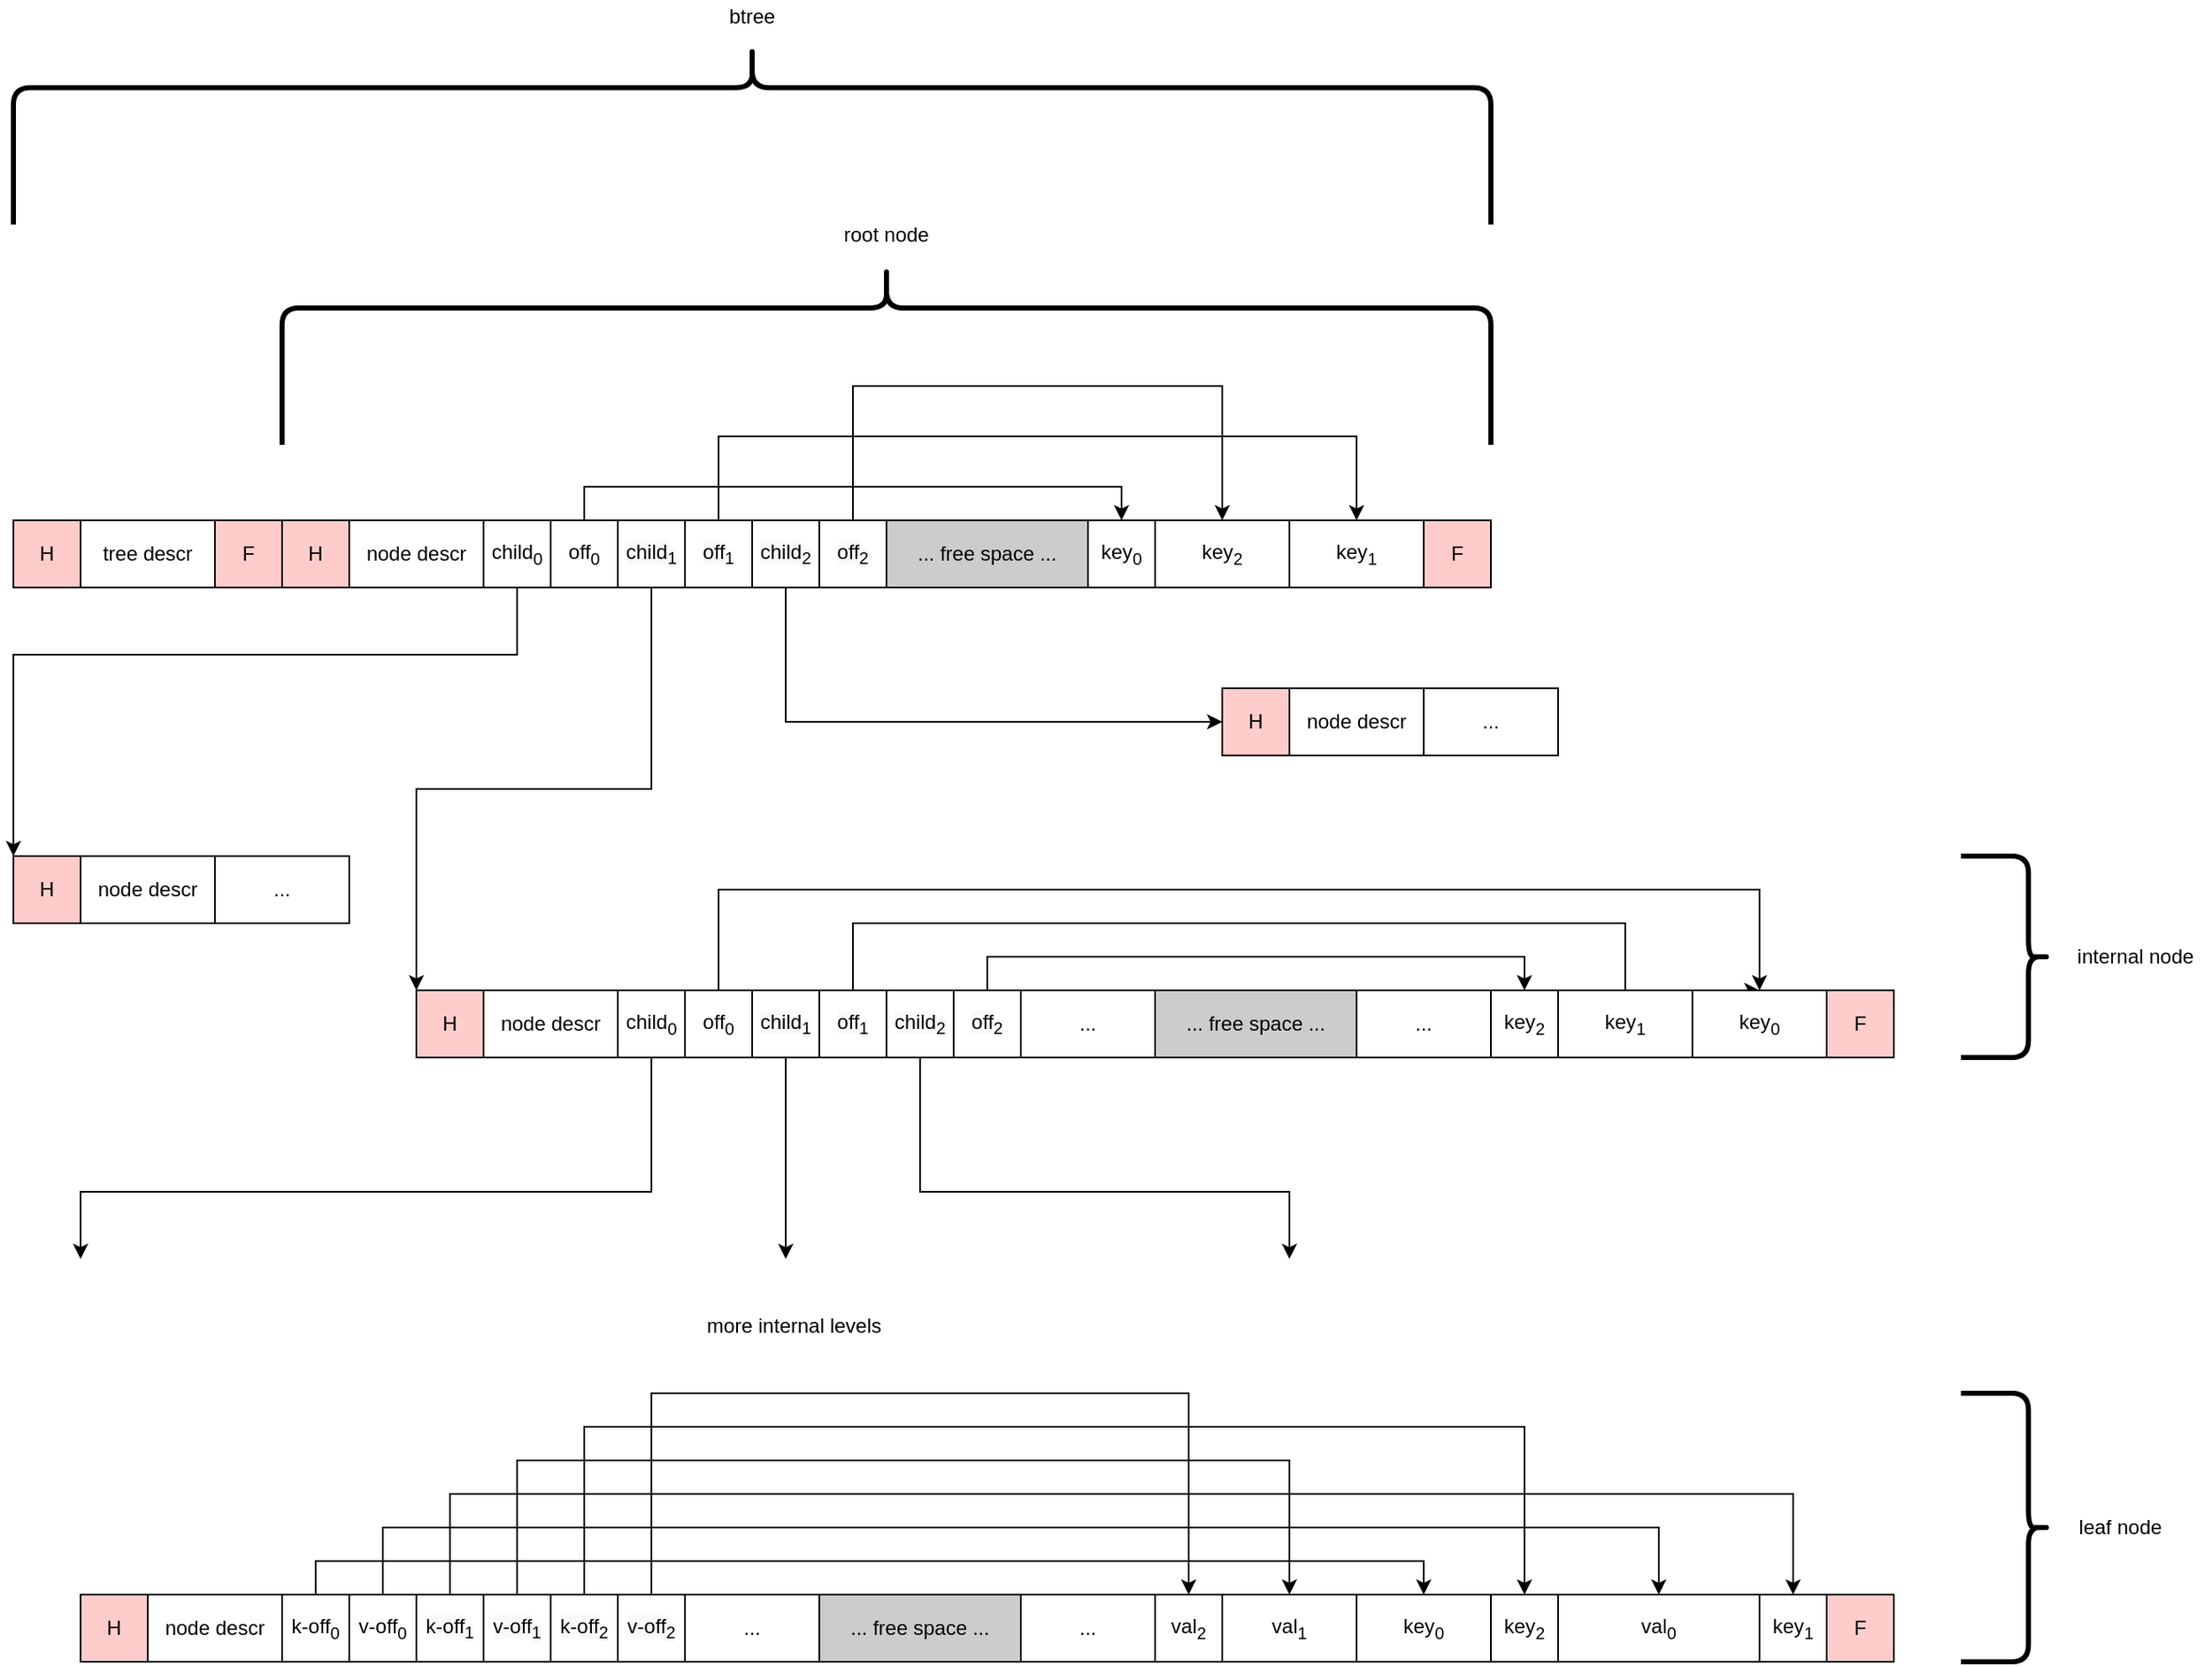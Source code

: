 <mxfile version="14.1.8" type="device"><diagram id="Eska-eWUNsjIBZqPnaRJ" name="Page-1"><mxGraphModel dx="1680" dy="2172" grid="1" gridSize="10" guides="1" tooltips="1" connect="1" arrows="1" fold="1" page="1" pageScale="1" pageWidth="827" pageHeight="1169" math="0" shadow="0"><root><mxCell id="0"/><mxCell id="1" parent="0"/><mxCell id="yvsm3m75LGAFjtYqdBlD-1" value="H" style="rounded=0;whiteSpace=wrap;html=1;fillColor=#FFCCCC;" vertex="1" parent="1"><mxGeometry x="40" y="80" width="40" height="40" as="geometry"/></mxCell><mxCell id="yvsm3m75LGAFjtYqdBlD-3" value="tree descr" style="rounded=0;whiteSpace=wrap;html=1;fillColor=#FFFFFF;" vertex="1" parent="1"><mxGeometry x="80" y="80" width="80" height="40" as="geometry"/></mxCell><mxCell id="yvsm3m75LGAFjtYqdBlD-4" value="F" style="rounded=0;whiteSpace=wrap;html=1;fillColor=#FFCCCC;" vertex="1" parent="1"><mxGeometry x="160" y="80" width="40" height="40" as="geometry"/></mxCell><mxCell id="yvsm3m75LGAFjtYqdBlD-13" value="H" style="rounded=0;whiteSpace=wrap;html=1;fillColor=#FFCCCC;" vertex="1" parent="1"><mxGeometry x="200" y="80" width="40" height="40" as="geometry"/></mxCell><mxCell id="yvsm3m75LGAFjtYqdBlD-14" value="node descr" style="rounded=0;whiteSpace=wrap;html=1;fillColor=#FFFFFF;" vertex="1" parent="1"><mxGeometry x="240" y="80" width="80" height="40" as="geometry"/></mxCell><mxCell id="yvsm3m75LGAFjtYqdBlD-32" style="edgeStyle=orthogonalEdgeStyle;rounded=0;orthogonalLoop=1;jettySize=auto;html=1;exitX=0.5;exitY=1;exitDx=0;exitDy=0;" edge="1" parent="1" source="yvsm3m75LGAFjtYqdBlD-15"><mxGeometry relative="1" as="geometry"><mxPoint x="40" y="280" as="targetPoint"/><Array as="points"><mxPoint x="340" y="160"/></Array></mxGeometry></mxCell><mxCell id="yvsm3m75LGAFjtYqdBlD-15" value="child&lt;sub&gt;0&lt;/sub&gt;" style="rounded=0;whiteSpace=wrap;html=1;fillColor=#FFFFFF;" vertex="1" parent="1"><mxGeometry x="320" y="80" width="40" height="40" as="geometry"/></mxCell><mxCell id="yvsm3m75LGAFjtYqdBlD-24" style="edgeStyle=orthogonalEdgeStyle;rounded=0;orthogonalLoop=1;jettySize=auto;html=1;exitX=0.5;exitY=0;exitDx=0;exitDy=0;entryX=0.5;entryY=0;entryDx=0;entryDy=0;" edge="1" parent="1" source="yvsm3m75LGAFjtYqdBlD-16" target="yvsm3m75LGAFjtYqdBlD-22"><mxGeometry relative="1" as="geometry"><Array as="points"><mxPoint x="380" y="60"/><mxPoint x="700" y="60"/></Array></mxGeometry></mxCell><mxCell id="yvsm3m75LGAFjtYqdBlD-16" value="off&lt;sub&gt;0&lt;/sub&gt;" style="rounded=0;whiteSpace=wrap;html=1;fillColor=#FFFFFF;" vertex="1" parent="1"><mxGeometry x="360" y="80" width="40" height="40" as="geometry"/></mxCell><mxCell id="yvsm3m75LGAFjtYqdBlD-31" style="edgeStyle=orthogonalEdgeStyle;rounded=0;orthogonalLoop=1;jettySize=auto;html=1;exitX=0.5;exitY=1;exitDx=0;exitDy=0;entryX=0;entryY=0;entryDx=0;entryDy=0;" edge="1" parent="1" source="yvsm3m75LGAFjtYqdBlD-17" target="yvsm3m75LGAFjtYqdBlD-29"><mxGeometry relative="1" as="geometry"/></mxCell><mxCell id="yvsm3m75LGAFjtYqdBlD-17" value="&lt;span style=&quot;color: rgb(0 , 0 , 0) ; font-family: &amp;#34;helvetica&amp;#34; ; font-size: 12px ; font-style: normal ; font-weight: 400 ; letter-spacing: normal ; text-align: center ; text-indent: 0px ; text-transform: none ; word-spacing: 0px ; background-color: rgb(248 , 249 , 250) ; display: inline ; float: none&quot;&gt;child&lt;/span&gt;&lt;sub style=&quot;color: rgb(0 , 0 , 0) ; font-family: &amp;#34;helvetica&amp;#34; ; font-style: normal ; font-weight: 400 ; letter-spacing: normal ; text-align: center ; text-indent: 0px ; text-transform: none ; word-spacing: 0px ; background-color: rgb(248 , 249 , 250)&quot;&gt;1&lt;/sub&gt;" style="rounded=0;whiteSpace=wrap;html=1;fillColor=#FFFFFF;" vertex="1" parent="1"><mxGeometry x="400" y="80" width="40" height="40" as="geometry"/></mxCell><mxCell id="yvsm3m75LGAFjtYqdBlD-25" style="edgeStyle=orthogonalEdgeStyle;rounded=0;orthogonalLoop=1;jettySize=auto;html=1;exitX=0.5;exitY=0;exitDx=0;exitDy=0;entryX=0.5;entryY=0;entryDx=0;entryDy=0;" edge="1" parent="1" source="yvsm3m75LGAFjtYqdBlD-18" target="yvsm3m75LGAFjtYqdBlD-26"><mxGeometry relative="1" as="geometry"><Array as="points"><mxPoint x="460" y="30"/><mxPoint x="840" y="30"/></Array></mxGeometry></mxCell><mxCell id="yvsm3m75LGAFjtYqdBlD-18" value="&lt;span style=&quot;color: rgb(0 , 0 , 0) ; font-family: &amp;#34;helvetica&amp;#34; ; font-size: 12px ; font-style: normal ; font-weight: 400 ; letter-spacing: normal ; text-align: center ; text-indent: 0px ; text-transform: none ; word-spacing: 0px ; background-color: rgb(248 , 249 , 250) ; display: inline ; float: none&quot;&gt;off&lt;/span&gt;&lt;sub style=&quot;color: rgb(0 , 0 , 0) ; font-family: &amp;#34;helvetica&amp;#34; ; font-style: normal ; font-weight: 400 ; letter-spacing: normal ; text-align: center ; text-indent: 0px ; text-transform: none ; word-spacing: 0px ; background-color: rgb(248 , 249 , 250)&quot;&gt;1&lt;/sub&gt;" style="rounded=0;whiteSpace=wrap;html=1;fillColor=#FFFFFF;" vertex="1" parent="1"><mxGeometry x="440" y="80" width="40" height="40" as="geometry"/></mxCell><mxCell id="yvsm3m75LGAFjtYqdBlD-33" style="edgeStyle=orthogonalEdgeStyle;rounded=0;orthogonalLoop=1;jettySize=auto;html=1;exitX=0.5;exitY=1;exitDx=0;exitDy=0;entryX=0;entryY=0.5;entryDx=0;entryDy=0;" edge="1" parent="1" source="yvsm3m75LGAFjtYqdBlD-19" target="yvsm3m75LGAFjtYqdBlD-34"><mxGeometry relative="1" as="geometry"><mxPoint x="880" y="200" as="targetPoint"/><Array as="points"><mxPoint x="500" y="200"/></Array></mxGeometry></mxCell><mxCell id="yvsm3m75LGAFjtYqdBlD-19" value="&lt;span style=&quot;color: rgb(0 , 0 , 0) ; font-family: &amp;#34;helvetica&amp;#34; ; font-size: 12px ; font-style: normal ; font-weight: 400 ; letter-spacing: normal ; text-align: center ; text-indent: 0px ; text-transform: none ; word-spacing: 0px ; background-color: rgb(248 , 249 , 250) ; display: inline ; float: none&quot;&gt;child&lt;/span&gt;&lt;sub style=&quot;color: rgb(0 , 0 , 0) ; font-family: &amp;#34;helvetica&amp;#34; ; font-style: normal ; font-weight: 400 ; letter-spacing: normal ; text-align: center ; text-indent: 0px ; text-transform: none ; word-spacing: 0px ; background-color: rgb(248 , 249 , 250)&quot;&gt;2&lt;/sub&gt;" style="rounded=0;whiteSpace=wrap;html=1;fillColor=#FFFFFF;" vertex="1" parent="1"><mxGeometry x="480" y="80" width="40" height="40" as="geometry"/></mxCell><mxCell id="yvsm3m75LGAFjtYqdBlD-27" style="edgeStyle=orthogonalEdgeStyle;rounded=0;orthogonalLoop=1;jettySize=auto;html=1;exitX=0.5;exitY=0;exitDx=0;exitDy=0;entryX=0.5;entryY=0;entryDx=0;entryDy=0;" edge="1" parent="1" source="yvsm3m75LGAFjtYqdBlD-20" target="yvsm3m75LGAFjtYqdBlD-23"><mxGeometry relative="1" as="geometry"><Array as="points"><mxPoint x="540"/><mxPoint x="760"/></Array></mxGeometry></mxCell><mxCell id="yvsm3m75LGAFjtYqdBlD-20" value="&lt;span style=&quot;color: rgb(0 , 0 , 0) ; font-family: &amp;#34;helvetica&amp;#34; ; font-size: 12px ; font-style: normal ; font-weight: 400 ; letter-spacing: normal ; text-align: center ; text-indent: 0px ; text-transform: none ; word-spacing: 0px ; background-color: rgb(248 , 249 , 250) ; display: inline ; float: none&quot;&gt;off&lt;/span&gt;&lt;sub style=&quot;color: rgb(0 , 0 , 0) ; font-family: &amp;#34;helvetica&amp;#34; ; font-style: normal ; font-weight: 400 ; letter-spacing: normal ; text-align: center ; text-indent: 0px ; text-transform: none ; word-spacing: 0px ; background-color: rgb(248 , 249 , 250)&quot;&gt;2&lt;/sub&gt;" style="rounded=0;whiteSpace=wrap;html=1;fillColor=#FFFFFF;" vertex="1" parent="1"><mxGeometry x="520" y="80" width="40" height="40" as="geometry"/></mxCell><mxCell id="yvsm3m75LGAFjtYqdBlD-21" value="... free space ..." style="rounded=0;whiteSpace=wrap;html=1;fillColor=#CCCCCC;" vertex="1" parent="1"><mxGeometry x="560" y="80" width="120" height="40" as="geometry"/></mxCell><mxCell id="yvsm3m75LGAFjtYqdBlD-22" value="key&lt;sub&gt;0&lt;/sub&gt;" style="rounded=0;whiteSpace=wrap;html=1;fillColor=#FFFFFF;" vertex="1" parent="1"><mxGeometry x="680" y="80" width="40" height="40" as="geometry"/></mxCell><mxCell id="yvsm3m75LGAFjtYqdBlD-23" value="key&lt;sub&gt;2&lt;/sub&gt;" style="rounded=0;whiteSpace=wrap;html=1;fillColor=#FFFFFF;" vertex="1" parent="1"><mxGeometry x="720" y="80" width="80" height="40" as="geometry"/></mxCell><mxCell id="yvsm3m75LGAFjtYqdBlD-26" value="key&lt;sub&gt;1&lt;/sub&gt;" style="rounded=0;whiteSpace=wrap;html=1;fillColor=#FFFFFF;" vertex="1" parent="1"><mxGeometry x="800" y="80" width="80" height="40" as="geometry"/></mxCell><mxCell id="yvsm3m75LGAFjtYqdBlD-28" value="F" style="rounded=0;whiteSpace=wrap;html=1;fillColor=#FFCCCC;" vertex="1" parent="1"><mxGeometry x="880" y="80" width="40" height="40" as="geometry"/></mxCell><mxCell id="yvsm3m75LGAFjtYqdBlD-29" value="H" style="rounded=0;whiteSpace=wrap;html=1;fillColor=#FFCCCC;" vertex="1" parent="1"><mxGeometry x="280" y="360" width="40" height="40" as="geometry"/></mxCell><mxCell id="yvsm3m75LGAFjtYqdBlD-30" value="node descr" style="rounded=0;whiteSpace=wrap;html=1;fillColor=#FFFFFF;" vertex="1" parent="1"><mxGeometry x="320" y="360" width="80" height="40" as="geometry"/></mxCell><mxCell id="yvsm3m75LGAFjtYqdBlD-34" value="H" style="rounded=0;whiteSpace=wrap;html=1;fillColor=#FFCCCC;" vertex="1" parent="1"><mxGeometry x="760" y="180" width="40" height="40" as="geometry"/></mxCell><mxCell id="yvsm3m75LGAFjtYqdBlD-35" value="node descr" style="rounded=0;whiteSpace=wrap;html=1;fillColor=#FFFFFF;" vertex="1" parent="1"><mxGeometry x="800" y="180" width="80" height="40" as="geometry"/></mxCell><mxCell id="yvsm3m75LGAFjtYqdBlD-36" value="..." style="rounded=0;whiteSpace=wrap;html=1;fillColor=#FFFFFF;" vertex="1" parent="1"><mxGeometry x="880" y="180" width="80" height="40" as="geometry"/></mxCell><mxCell id="yvsm3m75LGAFjtYqdBlD-37" value="H" style="rounded=0;whiteSpace=wrap;html=1;fillColor=#FFCCCC;" vertex="1" parent="1"><mxGeometry x="40" y="280" width="40" height="40" as="geometry"/></mxCell><mxCell id="yvsm3m75LGAFjtYqdBlD-38" value="node descr" style="rounded=0;whiteSpace=wrap;html=1;fillColor=#FFFFFF;" vertex="1" parent="1"><mxGeometry x="80" y="280" width="80" height="40" as="geometry"/></mxCell><mxCell id="yvsm3m75LGAFjtYqdBlD-39" value="..." style="rounded=0;whiteSpace=wrap;html=1;fillColor=#FFFFFF;" vertex="1" parent="1"><mxGeometry x="160" y="280" width="80" height="40" as="geometry"/></mxCell><mxCell id="yvsm3m75LGAFjtYqdBlD-40" value="child&lt;sub&gt;0&lt;/sub&gt;" style="rounded=0;whiteSpace=wrap;html=1;fillColor=#FFFFFF;" vertex="1" parent="1"><mxGeometry x="400" y="360" width="40" height="40" as="geometry"/></mxCell><mxCell id="yvsm3m75LGAFjtYqdBlD-41" style="edgeStyle=orthogonalEdgeStyle;rounded=0;orthogonalLoop=1;jettySize=auto;html=1;exitX=0.5;exitY=0;exitDx=0;exitDy=0;entryX=0.5;entryY=0;entryDx=0;entryDy=0;" edge="1" parent="1" source="yvsm3m75LGAFjtYqdBlD-42" target="yvsm3m75LGAFjtYqdBlD-52"><mxGeometry relative="1" as="geometry"><Array as="points"><mxPoint x="460" y="300"/><mxPoint x="1080" y="300"/></Array></mxGeometry></mxCell><mxCell id="yvsm3m75LGAFjtYqdBlD-42" value="off&lt;sub&gt;0&lt;/sub&gt;" style="rounded=0;whiteSpace=wrap;html=1;fillColor=#FFFFFF;" vertex="1" parent="1"><mxGeometry x="440" y="360" width="40" height="40" as="geometry"/></mxCell><mxCell id="yvsm3m75LGAFjtYqdBlD-43" value="&lt;span style=&quot;color: rgb(0 , 0 , 0) ; font-family: &amp;#34;helvetica&amp;#34; ; font-size: 12px ; font-style: normal ; font-weight: 400 ; letter-spacing: normal ; text-align: center ; text-indent: 0px ; text-transform: none ; word-spacing: 0px ; background-color: rgb(248 , 249 , 250) ; display: inline ; float: none&quot;&gt;child&lt;/span&gt;&lt;sub style=&quot;color: rgb(0 , 0 , 0) ; font-family: &amp;#34;helvetica&amp;#34; ; font-style: normal ; font-weight: 400 ; letter-spacing: normal ; text-align: center ; text-indent: 0px ; text-transform: none ; word-spacing: 0px ; background-color: rgb(248 , 249 , 250)&quot;&gt;1&lt;/sub&gt;" style="rounded=0;whiteSpace=wrap;html=1;fillColor=#FFFFFF;" vertex="1" parent="1"><mxGeometry x="480" y="360" width="40" height="40" as="geometry"/></mxCell><mxCell id="yvsm3m75LGAFjtYqdBlD-44" style="edgeStyle=orthogonalEdgeStyle;rounded=0;orthogonalLoop=1;jettySize=auto;html=1;exitX=0.5;exitY=0;exitDx=0;exitDy=0;entryX=0.5;entryY=0;entryDx=0;entryDy=0;" edge="1" parent="1" source="yvsm3m75LGAFjtYqdBlD-45" target="yvsm3m75LGAFjtYqdBlD-52"><mxGeometry relative="1" as="geometry"><Array as="points"><mxPoint x="540" y="320"/><mxPoint x="1000" y="320"/><mxPoint x="1000" y="360"/></Array></mxGeometry></mxCell><mxCell id="yvsm3m75LGAFjtYqdBlD-45" value="&lt;span style=&quot;color: rgb(0 , 0 , 0) ; font-family: &amp;#34;helvetica&amp;#34; ; font-size: 12px ; font-style: normal ; font-weight: 400 ; letter-spacing: normal ; text-align: center ; text-indent: 0px ; text-transform: none ; word-spacing: 0px ; background-color: rgb(248 , 249 , 250) ; display: inline ; float: none&quot;&gt;off&lt;/span&gt;&lt;sub style=&quot;color: rgb(0 , 0 , 0) ; font-family: &amp;#34;helvetica&amp;#34; ; font-style: normal ; font-weight: 400 ; letter-spacing: normal ; text-align: center ; text-indent: 0px ; text-transform: none ; word-spacing: 0px ; background-color: rgb(248 , 249 , 250)&quot;&gt;1&lt;/sub&gt;" style="rounded=0;whiteSpace=wrap;html=1;fillColor=#FFFFFF;" vertex="1" parent="1"><mxGeometry x="520" y="360" width="40" height="40" as="geometry"/></mxCell><mxCell id="yvsm3m75LGAFjtYqdBlD-46" value="&lt;span style=&quot;color: rgb(0 , 0 , 0) ; font-family: &amp;#34;helvetica&amp;#34; ; font-size: 12px ; font-style: normal ; font-weight: 400 ; letter-spacing: normal ; text-align: center ; text-indent: 0px ; text-transform: none ; word-spacing: 0px ; background-color: rgb(248 , 249 , 250) ; display: inline ; float: none&quot;&gt;child&lt;/span&gt;&lt;sub style=&quot;color: rgb(0 , 0 , 0) ; font-family: &amp;#34;helvetica&amp;#34; ; font-style: normal ; font-weight: 400 ; letter-spacing: normal ; text-align: center ; text-indent: 0px ; text-transform: none ; word-spacing: 0px ; background-color: rgb(248 , 249 , 250)&quot;&gt;2&lt;/sub&gt;" style="rounded=0;whiteSpace=wrap;html=1;fillColor=#FFFFFF;" vertex="1" parent="1"><mxGeometry x="560" y="360" width="40" height="40" as="geometry"/></mxCell><mxCell id="yvsm3m75LGAFjtYqdBlD-47" style="edgeStyle=orthogonalEdgeStyle;rounded=0;orthogonalLoop=1;jettySize=auto;html=1;exitX=0.5;exitY=0;exitDx=0;exitDy=0;entryX=0.5;entryY=0;entryDx=0;entryDy=0;" edge="1" parent="1" source="yvsm3m75LGAFjtYqdBlD-48" target="yvsm3m75LGAFjtYqdBlD-50"><mxGeometry relative="1" as="geometry"><Array as="points"><mxPoint x="620" y="340"/><mxPoint x="940" y="340"/></Array></mxGeometry></mxCell><mxCell id="yvsm3m75LGAFjtYqdBlD-48" value="&lt;span style=&quot;color: rgb(0 , 0 , 0) ; font-family: &amp;#34;helvetica&amp;#34; ; font-size: 12px ; font-style: normal ; font-weight: 400 ; letter-spacing: normal ; text-align: center ; text-indent: 0px ; text-transform: none ; word-spacing: 0px ; background-color: rgb(248 , 249 , 250) ; display: inline ; float: none&quot;&gt;off&lt;/span&gt;&lt;sub style=&quot;color: rgb(0 , 0 , 0) ; font-family: &amp;#34;helvetica&amp;#34; ; font-style: normal ; font-weight: 400 ; letter-spacing: normal ; text-align: center ; text-indent: 0px ; text-transform: none ; word-spacing: 0px ; background-color: rgb(248 , 249 , 250)&quot;&gt;2&lt;/sub&gt;" style="rounded=0;whiteSpace=wrap;html=1;fillColor=#FFFFFF;" vertex="1" parent="1"><mxGeometry x="600" y="360" width="40" height="40" as="geometry"/></mxCell><mxCell id="yvsm3m75LGAFjtYqdBlD-49" value="... free space ..." style="rounded=0;whiteSpace=wrap;html=1;fillColor=#CCCCCC;" vertex="1" parent="1"><mxGeometry x="720" y="360" width="120" height="40" as="geometry"/></mxCell><mxCell id="yvsm3m75LGAFjtYqdBlD-50" value="key&lt;sub&gt;2&lt;/sub&gt;" style="rounded=0;whiteSpace=wrap;html=1;fillColor=#FFFFFF;" vertex="1" parent="1"><mxGeometry x="920" y="360" width="40" height="40" as="geometry"/></mxCell><mxCell id="yvsm3m75LGAFjtYqdBlD-51" value="key&lt;sub&gt;1&lt;/sub&gt;" style="rounded=0;whiteSpace=wrap;html=1;fillColor=#FFFFFF;" vertex="1" parent="1"><mxGeometry x="960" y="360" width="80" height="40" as="geometry"/></mxCell><mxCell id="yvsm3m75LGAFjtYqdBlD-52" value="key&lt;sub&gt;0&lt;/sub&gt;" style="rounded=0;whiteSpace=wrap;html=1;fillColor=#FFFFFF;" vertex="1" parent="1"><mxGeometry x="1040" y="360" width="80" height="40" as="geometry"/></mxCell><mxCell id="yvsm3m75LGAFjtYqdBlD-53" value="F" style="rounded=0;whiteSpace=wrap;html=1;fillColor=#FFCCCC;" vertex="1" parent="1"><mxGeometry x="1120" y="360" width="40" height="40" as="geometry"/></mxCell><mxCell id="yvsm3m75LGAFjtYqdBlD-54" value="..." style="rounded=0;whiteSpace=wrap;html=1;fillColor=#FFFFFF;" vertex="1" parent="1"><mxGeometry x="640" y="360" width="80" height="40" as="geometry"/></mxCell><mxCell id="yvsm3m75LGAFjtYqdBlD-55" value="..." style="rounded=0;whiteSpace=wrap;html=1;fillColor=#FFFFFF;" vertex="1" parent="1"><mxGeometry x="840" y="360" width="80" height="40" as="geometry"/></mxCell><mxCell id="yvsm3m75LGAFjtYqdBlD-56" value="" style="shape=curlyBracket;whiteSpace=wrap;html=1;rounded=1;fillColor=#CCCCCC;rotation=90;size=0.242;strokeWidth=3;" vertex="1" parent="1"><mxGeometry x="506.25" y="-378.75" width="107.5" height="720" as="geometry"/></mxCell><mxCell id="yvsm3m75LGAFjtYqdBlD-57" value="root node" style="text;html=1;strokeColor=none;fillColor=none;align=center;verticalAlign=middle;whiteSpace=wrap;rounded=0;" vertex="1" parent="1"><mxGeometry x="530" y="-100" width="60" height="20" as="geometry"/></mxCell><mxCell id="yvsm3m75LGAFjtYqdBlD-58" value="" style="shape=curlyBracket;whiteSpace=wrap;html=1;rounded=1;fillColor=#CCCCCC;rotation=90;size=0.242;strokeWidth=3;" vertex="1" parent="1"><mxGeometry x="426.25" y="-590" width="107.5" height="880" as="geometry"/></mxCell><mxCell id="yvsm3m75LGAFjtYqdBlD-59" value="btree" style="text;html=1;strokeColor=none;fillColor=none;align=center;verticalAlign=middle;whiteSpace=wrap;rounded=0;" vertex="1" parent="1"><mxGeometry x="450" y="-230" width="60" height="20" as="geometry"/></mxCell><mxCell id="yvsm3m75LGAFjtYqdBlD-60" value="" style="shape=curlyBracket;whiteSpace=wrap;html=1;rounded=1;fillColor=#CCCCCC;rotation=-180;size=0.242;strokeWidth=3;" vertex="1" parent="1"><mxGeometry x="1200" y="280" width="53" height="120" as="geometry"/></mxCell><mxCell id="yvsm3m75LGAFjtYqdBlD-61" value="internal node" style="text;html=1;strokeColor=none;fillColor=none;align=center;verticalAlign=middle;whiteSpace=wrap;rounded=0;" vertex="1" parent="1"><mxGeometry x="1258.5" y="330" width="90" height="20" as="geometry"/></mxCell><mxCell id="yvsm3m75LGAFjtYqdBlD-62" style="edgeStyle=orthogonalEdgeStyle;rounded=0;orthogonalLoop=1;jettySize=auto;html=1;exitX=0.5;exitY=1;exitDx=0;exitDy=0;" edge="1" parent="1" source="yvsm3m75LGAFjtYqdBlD-40"><mxGeometry relative="1" as="geometry"><mxPoint x="410" y="440" as="sourcePoint"/><mxPoint x="80" y="520" as="targetPoint"/><Array as="points"><mxPoint x="420" y="480"/><mxPoint x="80" y="480"/></Array></mxGeometry></mxCell><mxCell id="yvsm3m75LGAFjtYqdBlD-63" style="edgeStyle=orthogonalEdgeStyle;rounded=0;orthogonalLoop=1;jettySize=auto;html=1;exitX=0.5;exitY=1;exitDx=0;exitDy=0;" edge="1" parent="1" source="yvsm3m75LGAFjtYqdBlD-43"><mxGeometry relative="1" as="geometry"><mxPoint x="430" y="410" as="sourcePoint"/><mxPoint x="500" y="520" as="targetPoint"/><Array as="points"><mxPoint x="500" y="520"/></Array></mxGeometry></mxCell><mxCell id="yvsm3m75LGAFjtYqdBlD-64" style="edgeStyle=orthogonalEdgeStyle;rounded=0;orthogonalLoop=1;jettySize=auto;html=1;exitX=0.5;exitY=1;exitDx=0;exitDy=0;" edge="1" parent="1" source="yvsm3m75LGAFjtYqdBlD-46"><mxGeometry relative="1" as="geometry"><mxPoint x="510" y="410" as="sourcePoint"/><mxPoint x="800" y="520" as="targetPoint"/><Array as="points"><mxPoint x="580" y="480"/><mxPoint x="800" y="480"/><mxPoint x="800" y="520"/></Array></mxGeometry></mxCell><mxCell id="yvsm3m75LGAFjtYqdBlD-65" value="more internal levels" style="text;html=1;strokeColor=none;fillColor=none;align=center;verticalAlign=middle;whiteSpace=wrap;rounded=0;" vertex="1" parent="1"><mxGeometry x="370" y="550" width="270" height="20" as="geometry"/></mxCell><mxCell id="yvsm3m75LGAFjtYqdBlD-66" value="H" style="rounded=0;whiteSpace=wrap;html=1;fillColor=#FFCCCC;" vertex="1" parent="1"><mxGeometry x="80" y="720" width="40" height="40" as="geometry"/></mxCell><mxCell id="yvsm3m75LGAFjtYqdBlD-67" value="node descr" style="rounded=0;whiteSpace=wrap;html=1;fillColor=#FFFFFF;" vertex="1" parent="1"><mxGeometry x="120" y="720" width="80" height="40" as="geometry"/></mxCell><mxCell id="yvsm3m75LGAFjtYqdBlD-87" style="edgeStyle=orthogonalEdgeStyle;rounded=0;orthogonalLoop=1;jettySize=auto;html=1;entryX=0.5;entryY=0;entryDx=0;entryDy=0;" edge="1" parent="1" source="yvsm3m75LGAFjtYqdBlD-68" target="yvsm3m75LGAFjtYqdBlD-78"><mxGeometry relative="1" as="geometry"><Array as="points"><mxPoint x="220" y="700"/><mxPoint x="880" y="700"/></Array></mxGeometry></mxCell><mxCell id="yvsm3m75LGAFjtYqdBlD-68" value="k-off&lt;sub&gt;0&lt;/sub&gt;" style="rounded=0;whiteSpace=wrap;html=1;fillColor=#FFFFFF;" vertex="1" parent="1"><mxGeometry x="200" y="720" width="40" height="40" as="geometry"/></mxCell><mxCell id="yvsm3m75LGAFjtYqdBlD-88" style="edgeStyle=orthogonalEdgeStyle;rounded=0;orthogonalLoop=1;jettySize=auto;html=1;exitX=0.5;exitY=0;exitDx=0;exitDy=0;entryX=0.5;entryY=0;entryDx=0;entryDy=0;" edge="1" parent="1" source="yvsm3m75LGAFjtYqdBlD-69" target="yvsm3m75LGAFjtYqdBlD-83"><mxGeometry relative="1" as="geometry"><Array as="points"><mxPoint x="260" y="680"/><mxPoint x="1020" y="680"/></Array></mxGeometry></mxCell><mxCell id="yvsm3m75LGAFjtYqdBlD-69" value="v-off&lt;sub&gt;0&lt;/sub&gt;" style="rounded=0;whiteSpace=wrap;html=1;fillColor=#FFFFFF;" vertex="1" parent="1"><mxGeometry x="240" y="720" width="40" height="40" as="geometry"/></mxCell><mxCell id="yvsm3m75LGAFjtYqdBlD-89" style="edgeStyle=orthogonalEdgeStyle;rounded=0;orthogonalLoop=1;jettySize=auto;html=1;exitX=0.5;exitY=0;exitDx=0;exitDy=0;entryX=0.5;entryY=0;entryDx=0;entryDy=0;" edge="1" parent="1" source="yvsm3m75LGAFjtYqdBlD-70" target="yvsm3m75LGAFjtYqdBlD-84"><mxGeometry relative="1" as="geometry"><Array as="points"><mxPoint x="300" y="660"/><mxPoint x="1100" y="660"/></Array></mxGeometry></mxCell><mxCell id="yvsm3m75LGAFjtYqdBlD-70" value="&lt;span style=&quot;color: rgb(0 , 0 , 0) ; font-family: &amp;#34;helvetica&amp;#34; ; font-size: 12px ; font-style: normal ; font-weight: 400 ; letter-spacing: normal ; text-align: center ; text-indent: 0px ; text-transform: none ; word-spacing: 0px ; background-color: rgb(248 , 249 , 250) ; display: inline ; float: none&quot;&gt;k-off&lt;/span&gt;&lt;sub style=&quot;color: rgb(0 , 0 , 0) ; font-family: &amp;#34;helvetica&amp;#34; ; font-style: normal ; font-weight: 400 ; letter-spacing: normal ; text-align: center ; text-indent: 0px ; text-transform: none ; word-spacing: 0px ; background-color: rgb(248 , 249 , 250)&quot;&gt;1&lt;/sub&gt;" style="rounded=0;whiteSpace=wrap;html=1;fillColor=#FFFFFF;" vertex="1" parent="1"><mxGeometry x="280" y="720" width="40" height="40" as="geometry"/></mxCell><mxCell id="yvsm3m75LGAFjtYqdBlD-90" style="edgeStyle=orthogonalEdgeStyle;rounded=0;orthogonalLoop=1;jettySize=auto;html=1;exitX=0.5;exitY=0;exitDx=0;exitDy=0;entryX=0.5;entryY=0;entryDx=0;entryDy=0;" edge="1" parent="1" source="yvsm3m75LGAFjtYqdBlD-71" target="yvsm3m75LGAFjtYqdBlD-77"><mxGeometry relative="1" as="geometry"><Array as="points"><mxPoint x="340" y="640"/><mxPoint x="800" y="640"/></Array></mxGeometry></mxCell><mxCell id="yvsm3m75LGAFjtYqdBlD-71" value="&lt;span style=&quot;color: rgb(0 , 0 , 0) ; font-family: &amp;#34;helvetica&amp;#34; ; font-size: 12px ; font-style: normal ; font-weight: 400 ; letter-spacing: normal ; text-align: center ; text-indent: 0px ; text-transform: none ; word-spacing: 0px ; background-color: rgb(248 , 249 , 250) ; display: inline ; float: none&quot;&gt;v-off&lt;/span&gt;&lt;sub style=&quot;color: rgb(0 , 0 , 0) ; font-family: &amp;#34;helvetica&amp;#34; ; font-style: normal ; font-weight: 400 ; letter-spacing: normal ; text-align: center ; text-indent: 0px ; text-transform: none ; word-spacing: 0px ; background-color: rgb(248 , 249 , 250)&quot;&gt;1&lt;/sub&gt;" style="rounded=0;whiteSpace=wrap;html=1;fillColor=#FFFFFF;" vertex="1" parent="1"><mxGeometry x="320" y="720" width="40" height="40" as="geometry"/></mxCell><mxCell id="yvsm3m75LGAFjtYqdBlD-91" style="edgeStyle=orthogonalEdgeStyle;rounded=0;orthogonalLoop=1;jettySize=auto;html=1;exitX=0.5;exitY=0;exitDx=0;exitDy=0;entryX=0.5;entryY=0;entryDx=0;entryDy=0;" edge="1" parent="1" source="yvsm3m75LGAFjtYqdBlD-72" target="yvsm3m75LGAFjtYqdBlD-82"><mxGeometry relative="1" as="geometry"><Array as="points"><mxPoint x="380" y="620"/><mxPoint x="940" y="620"/></Array></mxGeometry></mxCell><mxCell id="yvsm3m75LGAFjtYqdBlD-72" value="&lt;span style=&quot;color: rgb(0 , 0 , 0) ; font-family: &amp;#34;helvetica&amp;#34; ; font-size: 12px ; font-style: normal ; font-weight: 400 ; letter-spacing: normal ; text-align: center ; text-indent: 0px ; text-transform: none ; word-spacing: 0px ; background-color: rgb(248 , 249 , 250) ; display: inline ; float: none&quot;&gt;k-off&lt;/span&gt;&lt;sub style=&quot;color: rgb(0 , 0 , 0) ; font-family: &amp;#34;helvetica&amp;#34; ; font-style: normal ; font-weight: 400 ; letter-spacing: normal ; text-align: center ; text-indent: 0px ; text-transform: none ; word-spacing: 0px ; background-color: rgb(248 , 249 , 250)&quot;&gt;2&lt;/sub&gt;" style="rounded=0;whiteSpace=wrap;html=1;fillColor=#FFFFFF;" vertex="1" parent="1"><mxGeometry x="360" y="720" width="40" height="40" as="geometry"/></mxCell><mxCell id="yvsm3m75LGAFjtYqdBlD-92" style="edgeStyle=orthogonalEdgeStyle;rounded=0;orthogonalLoop=1;jettySize=auto;html=1;exitX=0.5;exitY=0;exitDx=0;exitDy=0;entryX=0.5;entryY=0;entryDx=0;entryDy=0;" edge="1" parent="1" source="yvsm3m75LGAFjtYqdBlD-73" target="yvsm3m75LGAFjtYqdBlD-76"><mxGeometry relative="1" as="geometry"><Array as="points"><mxPoint x="420" y="600"/><mxPoint x="740" y="600"/></Array></mxGeometry></mxCell><mxCell id="yvsm3m75LGAFjtYqdBlD-73" value="&lt;span style=&quot;color: rgb(0 , 0 , 0) ; font-family: &amp;#34;helvetica&amp;#34; ; font-size: 12px ; font-style: normal ; font-weight: 400 ; letter-spacing: normal ; text-align: center ; text-indent: 0px ; text-transform: none ; word-spacing: 0px ; background-color: rgb(248 , 249 , 250) ; display: inline ; float: none&quot;&gt;v-off&lt;/span&gt;&lt;sub style=&quot;color: rgb(0 , 0 , 0) ; font-family: &amp;#34;helvetica&amp;#34; ; font-style: normal ; font-weight: 400 ; letter-spacing: normal ; text-align: center ; text-indent: 0px ; text-transform: none ; word-spacing: 0px ; background-color: rgb(248 , 249 , 250)&quot;&gt;2&lt;/sub&gt;" style="rounded=0;whiteSpace=wrap;html=1;fillColor=#FFFFFF;" vertex="1" parent="1"><mxGeometry x="400" y="720" width="40" height="40" as="geometry"/></mxCell><mxCell id="yvsm3m75LGAFjtYqdBlD-74" value="... free space ..." style="rounded=0;whiteSpace=wrap;html=1;fillColor=#CCCCCC;" vertex="1" parent="1"><mxGeometry x="520" y="720" width="120" height="40" as="geometry"/></mxCell><mxCell id="yvsm3m75LGAFjtYqdBlD-75" value="..." style="rounded=0;whiteSpace=wrap;html=1;fillColor=#FFFFFF;" vertex="1" parent="1"><mxGeometry x="440" y="720" width="80" height="40" as="geometry"/></mxCell><mxCell id="yvsm3m75LGAFjtYqdBlD-76" value="val&lt;sub&gt;2&lt;/sub&gt;" style="rounded=0;whiteSpace=wrap;html=1;fillColor=#FFFFFF;" vertex="1" parent="1"><mxGeometry x="720" y="720" width="40" height="40" as="geometry"/></mxCell><mxCell id="yvsm3m75LGAFjtYqdBlD-77" value="val&lt;sub&gt;1&lt;/sub&gt;" style="rounded=0;whiteSpace=wrap;html=1;fillColor=#FFFFFF;" vertex="1" parent="1"><mxGeometry x="760" y="720" width="80" height="40" as="geometry"/></mxCell><mxCell id="yvsm3m75LGAFjtYqdBlD-78" value="key&lt;sub&gt;0&lt;/sub&gt;" style="rounded=0;whiteSpace=wrap;html=1;fillColor=#FFFFFF;" vertex="1" parent="1"><mxGeometry x="840" y="720" width="80" height="40" as="geometry"/></mxCell><mxCell id="yvsm3m75LGAFjtYqdBlD-82" value="key&lt;sub&gt;2&lt;/sub&gt;" style="rounded=0;whiteSpace=wrap;html=1;fillColor=#FFFFFF;" vertex="1" parent="1"><mxGeometry x="920" y="720" width="40" height="40" as="geometry"/></mxCell><mxCell id="yvsm3m75LGAFjtYqdBlD-83" value="val&lt;sub&gt;0&lt;/sub&gt;" style="rounded=0;whiteSpace=wrap;html=1;fillColor=#FFFFFF;" vertex="1" parent="1"><mxGeometry x="960" y="720" width="120" height="40" as="geometry"/></mxCell><mxCell id="yvsm3m75LGAFjtYqdBlD-84" value="key&lt;sub&gt;1&lt;/sub&gt;" style="rounded=0;whiteSpace=wrap;html=1;fillColor=#FFFFFF;" vertex="1" parent="1"><mxGeometry x="1080" y="720" width="40" height="40" as="geometry"/></mxCell><mxCell id="yvsm3m75LGAFjtYqdBlD-85" value="..." style="rounded=0;whiteSpace=wrap;html=1;fillColor=#FFFFFF;" vertex="1" parent="1"><mxGeometry x="640" y="720" width="80" height="40" as="geometry"/></mxCell><mxCell id="yvsm3m75LGAFjtYqdBlD-86" value="F" style="rounded=0;whiteSpace=wrap;html=1;fillColor=#FFCCCC;" vertex="1" parent="1"><mxGeometry x="1120" y="720" width="40" height="40" as="geometry"/></mxCell><mxCell id="yvsm3m75LGAFjtYqdBlD-93" value="" style="shape=curlyBracket;whiteSpace=wrap;html=1;rounded=1;fillColor=#CCCCCC;rotation=-180;size=0.242;strokeWidth=3;" vertex="1" parent="1"><mxGeometry x="1200" y="600" width="53" height="160" as="geometry"/></mxCell><mxCell id="yvsm3m75LGAFjtYqdBlD-94" value="leaf node" style="text;html=1;strokeColor=none;fillColor=none;align=center;verticalAlign=middle;whiteSpace=wrap;rounded=0;" vertex="1" parent="1"><mxGeometry x="1250" y="670" width="90" height="20" as="geometry"/></mxCell></root></mxGraphModel></diagram></mxfile>